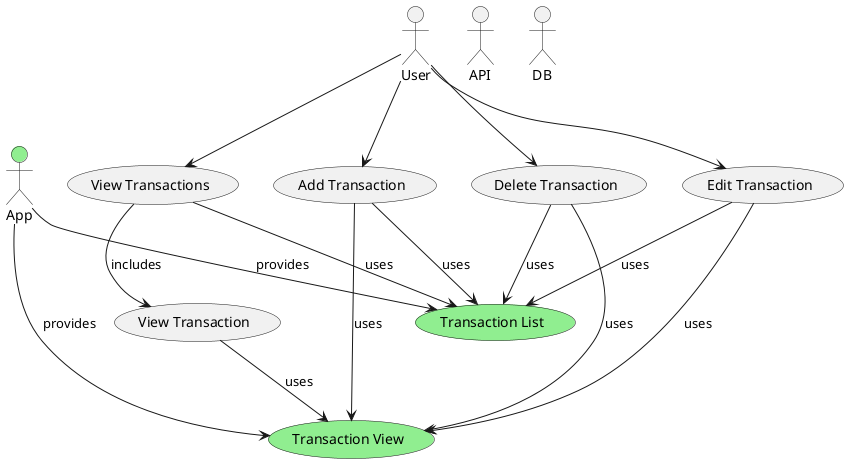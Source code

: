 @startuml

'actors
actor :User: as user
actor :App: as app #lightgreen
actor :API: as api
actor :DB: as db

'main usecases
usecase (View Transactions) as uc_view_transactions
usecase (View Transaction) as uc_view_transaction
usecase (Add Transaction) as uc_add_transaction
usecase (Edit Transaction) as uc_edit_transaction
usecase (Delete Transaction) as uc_delete_transaction

usecase (Transaction List) as uc_transaction_list #lightgreen
usecase (Transaction View) as uc_transaction_view #lightgreen

'scenario
user --> uc_view_transactions
user --> uc_add_transaction
user --> uc_edit_transaction
user --> uc_delete_transaction

'additional'
uc_view_transactions --> uc_view_transaction : includes

'transaction list'
app --> uc_transaction_list : provides
uc_view_transactions --> uc_transaction_list : uses
uc_add_transaction --> uc_transaction_list : uses
uc_edit_transaction --> uc_transaction_list : uses
uc_delete_transaction --> uc_transaction_list : uses

'transaction view'
app --> uc_transaction_view : provides
uc_view_transaction --> uc_transaction_view : uses
uc_add_transaction --> uc_transaction_view : uses
uc_edit_transaction --> uc_transaction_view : uses
uc_delete_transaction --> uc_transaction_view : uses



@enduml

